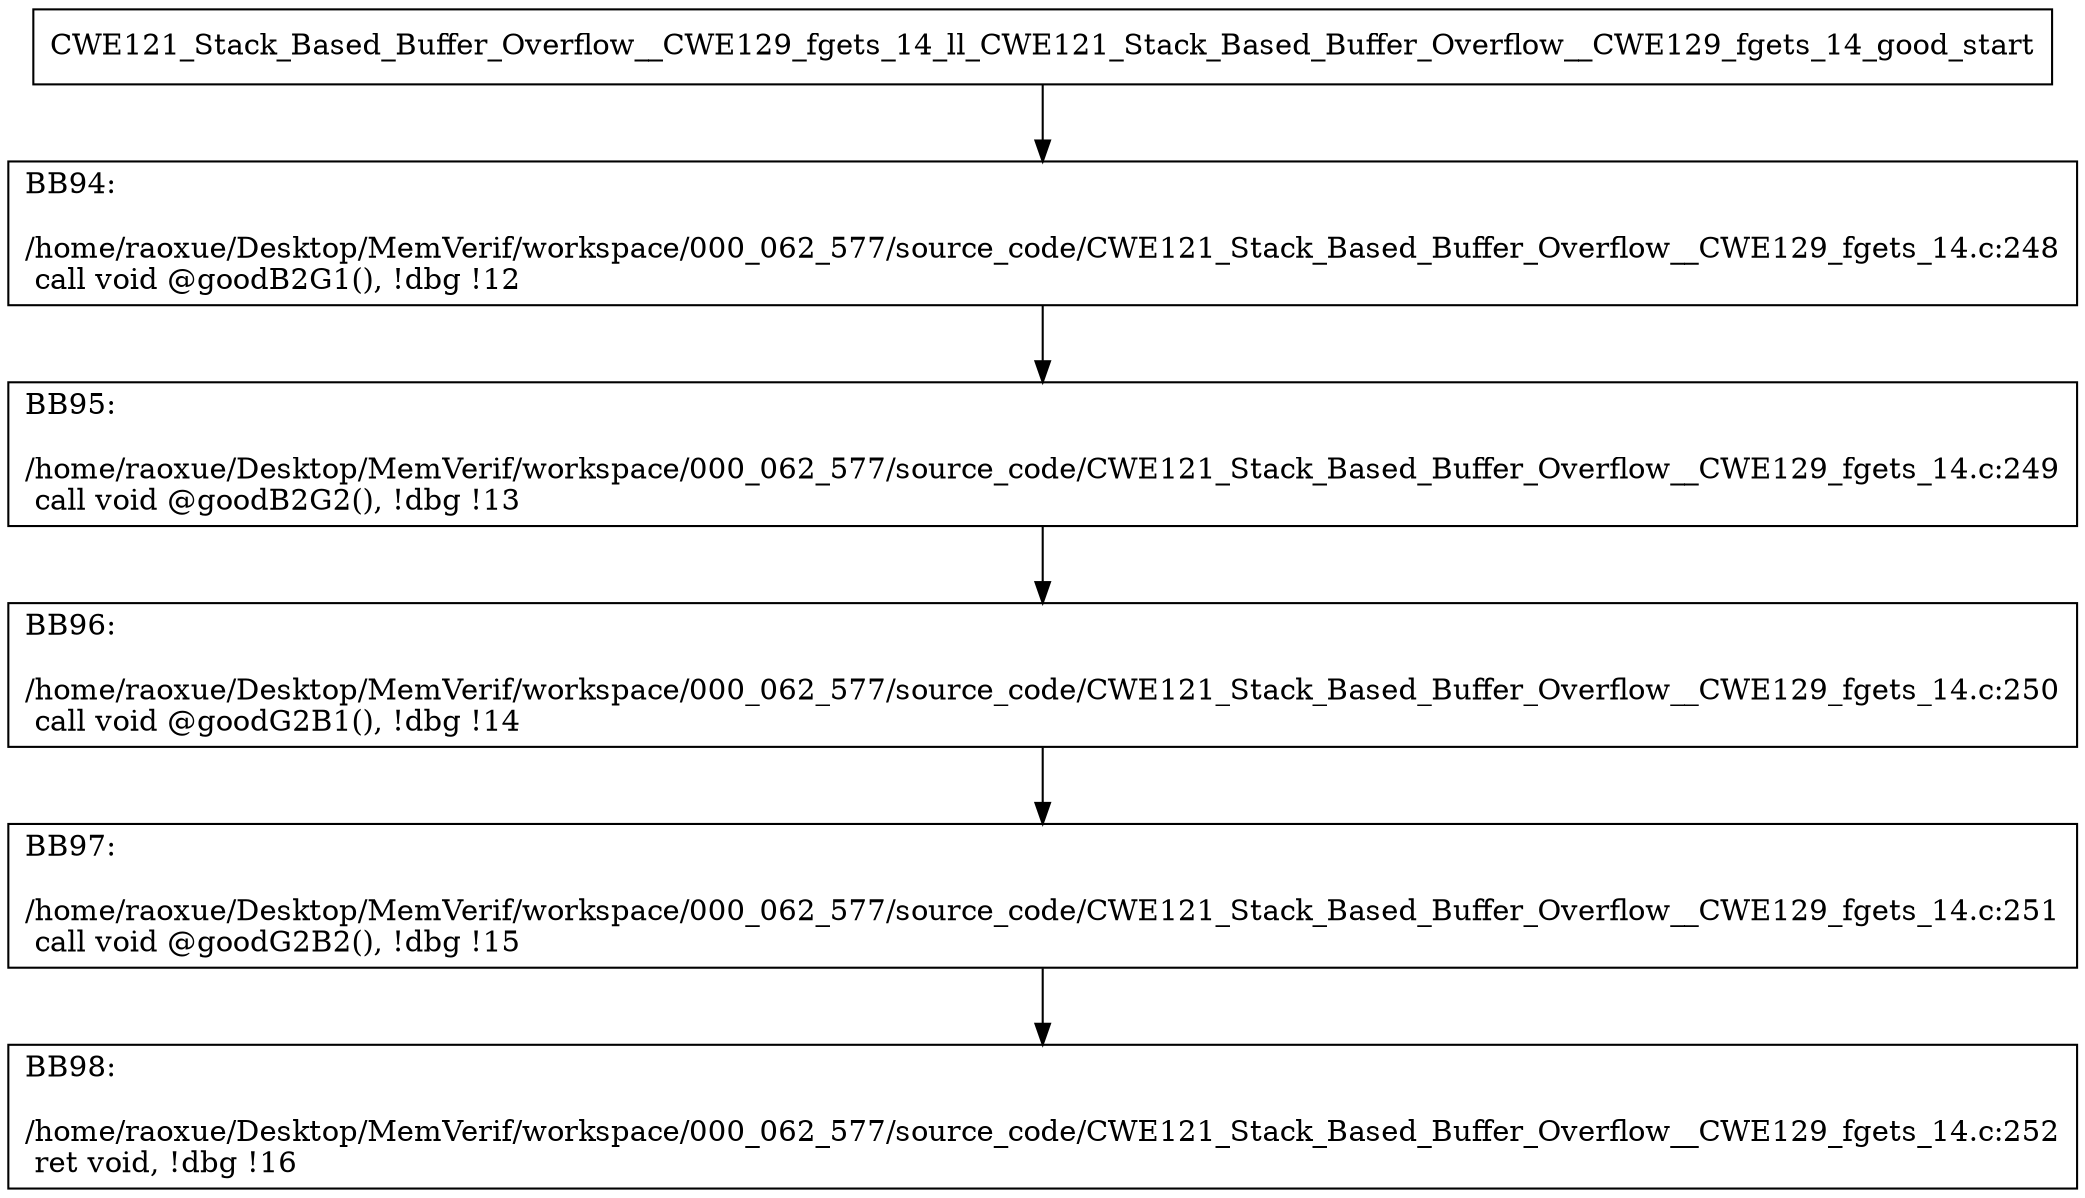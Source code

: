 digraph "CFG for'CWE121_Stack_Based_Buffer_Overflow__CWE129_fgets_14_ll_CWE121_Stack_Based_Buffer_Overflow__CWE129_fgets_14_good' function" {
	BBCWE121_Stack_Based_Buffer_Overflow__CWE129_fgets_14_ll_CWE121_Stack_Based_Buffer_Overflow__CWE129_fgets_14_good_start[shape=record,label="{CWE121_Stack_Based_Buffer_Overflow__CWE129_fgets_14_ll_CWE121_Stack_Based_Buffer_Overflow__CWE129_fgets_14_good_start}"];
	BBCWE121_Stack_Based_Buffer_Overflow__CWE129_fgets_14_ll_CWE121_Stack_Based_Buffer_Overflow__CWE129_fgets_14_good_start-> CWE121_Stack_Based_Buffer_Overflow__CWE129_fgets_14_ll_CWE121_Stack_Based_Buffer_Overflow__CWE129_fgets_14_goodBB94;
	CWE121_Stack_Based_Buffer_Overflow__CWE129_fgets_14_ll_CWE121_Stack_Based_Buffer_Overflow__CWE129_fgets_14_goodBB94 [shape=record, label="{BB94:\l\l/home/raoxue/Desktop/MemVerif/workspace/000_062_577/source_code/CWE121_Stack_Based_Buffer_Overflow__CWE129_fgets_14.c:248\l
  call void @goodB2G1(), !dbg !12\l
}"];
	CWE121_Stack_Based_Buffer_Overflow__CWE129_fgets_14_ll_CWE121_Stack_Based_Buffer_Overflow__CWE129_fgets_14_goodBB94-> CWE121_Stack_Based_Buffer_Overflow__CWE129_fgets_14_ll_CWE121_Stack_Based_Buffer_Overflow__CWE129_fgets_14_goodBB95;
	CWE121_Stack_Based_Buffer_Overflow__CWE129_fgets_14_ll_CWE121_Stack_Based_Buffer_Overflow__CWE129_fgets_14_goodBB95 [shape=record, label="{BB95:\l\l/home/raoxue/Desktop/MemVerif/workspace/000_062_577/source_code/CWE121_Stack_Based_Buffer_Overflow__CWE129_fgets_14.c:249\l
  call void @goodB2G2(), !dbg !13\l
}"];
	CWE121_Stack_Based_Buffer_Overflow__CWE129_fgets_14_ll_CWE121_Stack_Based_Buffer_Overflow__CWE129_fgets_14_goodBB95-> CWE121_Stack_Based_Buffer_Overflow__CWE129_fgets_14_ll_CWE121_Stack_Based_Buffer_Overflow__CWE129_fgets_14_goodBB96;
	CWE121_Stack_Based_Buffer_Overflow__CWE129_fgets_14_ll_CWE121_Stack_Based_Buffer_Overflow__CWE129_fgets_14_goodBB96 [shape=record, label="{BB96:\l\l/home/raoxue/Desktop/MemVerif/workspace/000_062_577/source_code/CWE121_Stack_Based_Buffer_Overflow__CWE129_fgets_14.c:250\l
  call void @goodG2B1(), !dbg !14\l
}"];
	CWE121_Stack_Based_Buffer_Overflow__CWE129_fgets_14_ll_CWE121_Stack_Based_Buffer_Overflow__CWE129_fgets_14_goodBB96-> CWE121_Stack_Based_Buffer_Overflow__CWE129_fgets_14_ll_CWE121_Stack_Based_Buffer_Overflow__CWE129_fgets_14_goodBB97;
	CWE121_Stack_Based_Buffer_Overflow__CWE129_fgets_14_ll_CWE121_Stack_Based_Buffer_Overflow__CWE129_fgets_14_goodBB97 [shape=record, label="{BB97:\l\l/home/raoxue/Desktop/MemVerif/workspace/000_062_577/source_code/CWE121_Stack_Based_Buffer_Overflow__CWE129_fgets_14.c:251\l
  call void @goodG2B2(), !dbg !15\l
}"];
	CWE121_Stack_Based_Buffer_Overflow__CWE129_fgets_14_ll_CWE121_Stack_Based_Buffer_Overflow__CWE129_fgets_14_goodBB97-> CWE121_Stack_Based_Buffer_Overflow__CWE129_fgets_14_ll_CWE121_Stack_Based_Buffer_Overflow__CWE129_fgets_14_goodBB98;
	CWE121_Stack_Based_Buffer_Overflow__CWE129_fgets_14_ll_CWE121_Stack_Based_Buffer_Overflow__CWE129_fgets_14_goodBB98 [shape=record, label="{BB98:\l\l/home/raoxue/Desktop/MemVerif/workspace/000_062_577/source_code/CWE121_Stack_Based_Buffer_Overflow__CWE129_fgets_14.c:252\l
  ret void, !dbg !16\l
}"];
}
